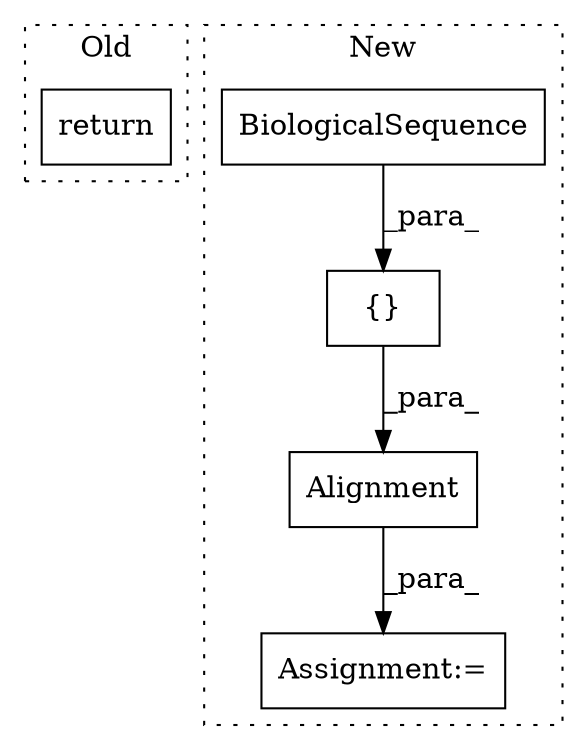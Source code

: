 digraph G {
subgraph cluster0 {
1 [label="return" a="41" s="6873" l="7" shape="box"];
label = "Old";
style="dotted";
}
subgraph cluster1 {
2 [label="BiologicalSequence" a="32" s="6199,6222" l="19,1" shape="box"];
3 [label="{}" a="4" s="6198,6223" l="1,1" shape="box"];
4 [label="Alignment" a="32" s="6179,6224" l="10,1" shape="box"];
5 [label="Assignment:=" a="7" s="6178" l="1" shape="box"];
label = "New";
style="dotted";
}
2 -> 3 [label="_para_"];
3 -> 4 [label="_para_"];
4 -> 5 [label="_para_"];
}